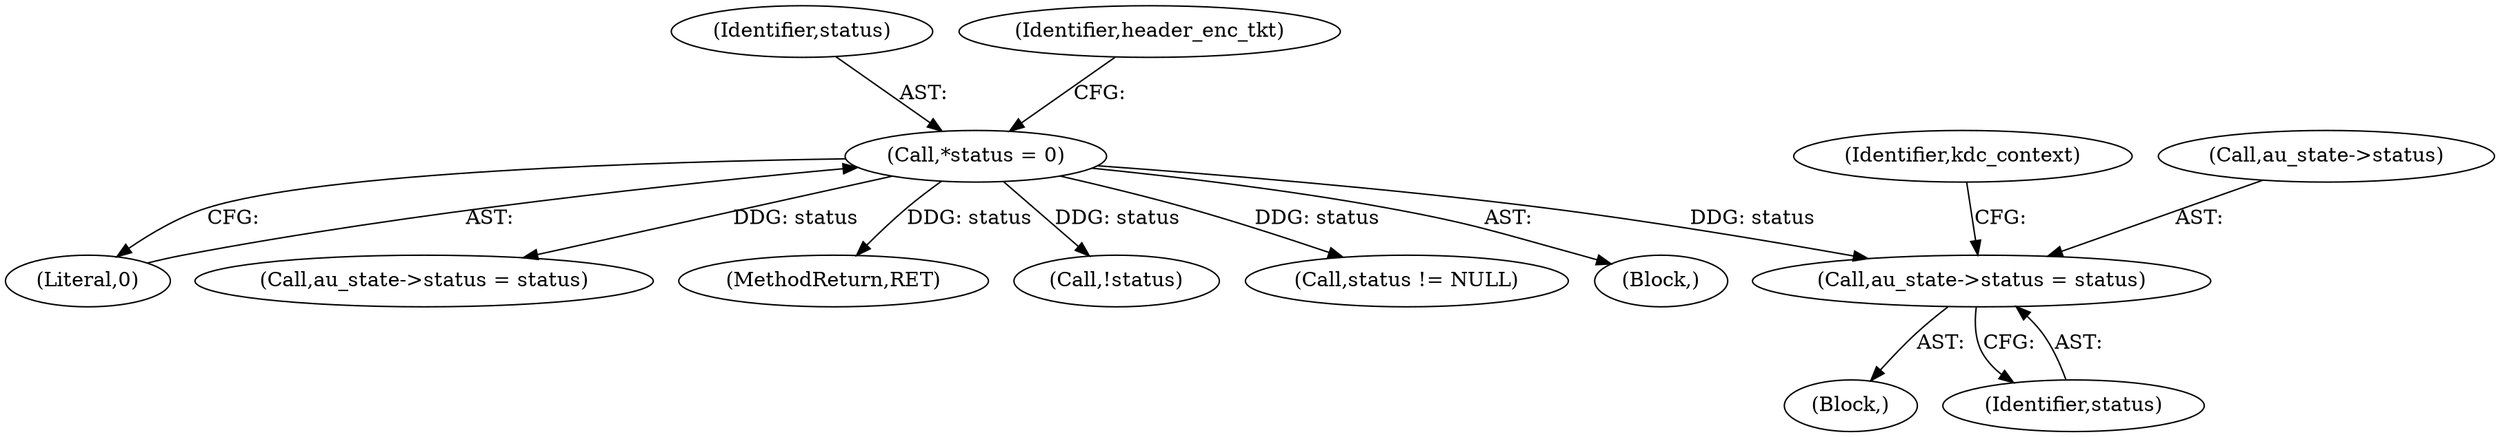 digraph "0_krb5_ffb35baac6981f9e8914f8f3bffd37f284b85970_0@pointer" {
"1000746" [label="(Call,au_state->status = status)"];
"1000240" [label="(Call,*status = 0)"];
"1000752" [label="(Identifier,kdc_context)"];
"1000242" [label="(Literal,0)"];
"1000241" [label="(Identifier,status)"];
"1000848" [label="(Call,au_state->status = status)"];
"1002497" [label="(MethodReturn,RET)"];
"1000657" [label="(Call,!status)"];
"1002258" [label="(Call,status != NULL)"];
"1000746" [label="(Call,au_state->status = status)"];
"1000719" [label="(Block,)"];
"1000747" [label="(Call,au_state->status)"];
"1000245" [label="(Identifier,header_enc_tkt)"];
"1000240" [label="(Call,*status = 0)"];
"1000171" [label="(Block,)"];
"1000750" [label="(Identifier,status)"];
"1000746" -> "1000719"  [label="AST: "];
"1000746" -> "1000750"  [label="CFG: "];
"1000747" -> "1000746"  [label="AST: "];
"1000750" -> "1000746"  [label="AST: "];
"1000752" -> "1000746"  [label="CFG: "];
"1000240" -> "1000746"  [label="DDG: status"];
"1000240" -> "1000171"  [label="AST: "];
"1000240" -> "1000242"  [label="CFG: "];
"1000241" -> "1000240"  [label="AST: "];
"1000242" -> "1000240"  [label="AST: "];
"1000245" -> "1000240"  [label="CFG: "];
"1000240" -> "1002497"  [label="DDG: status"];
"1000240" -> "1000657"  [label="DDG: status"];
"1000240" -> "1000848"  [label="DDG: status"];
"1000240" -> "1002258"  [label="DDG: status"];
}
